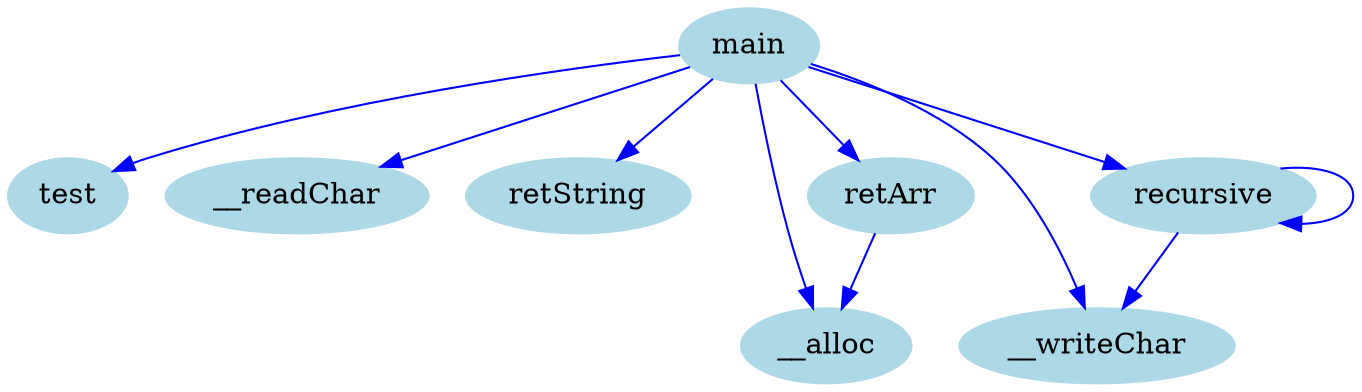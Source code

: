 digraph CallGraph {
    node [shape=ellipse, style=filled, color=lightblue];

    "test";
    "__readChar";
    "retString";
    "main";
    "__alloc";
    "retArr";
    "__writeChar";
    "recursive";

    "main" -> "recursive" [color=blue];
    "main" -> "retArr" [color=blue];
    "main" -> "__alloc" [color=blue];
    "main" -> "test" [color=blue];
    "main" -> "__readChar" [color=blue];
    "main" -> "retString" [color=blue];
    "main" -> "__writeChar" [color=blue];
    "retArr" -> "__alloc" [color=blue];
    "recursive" -> "recursive" [color=blue];
    "recursive" -> "__writeChar" [color=blue];
}
